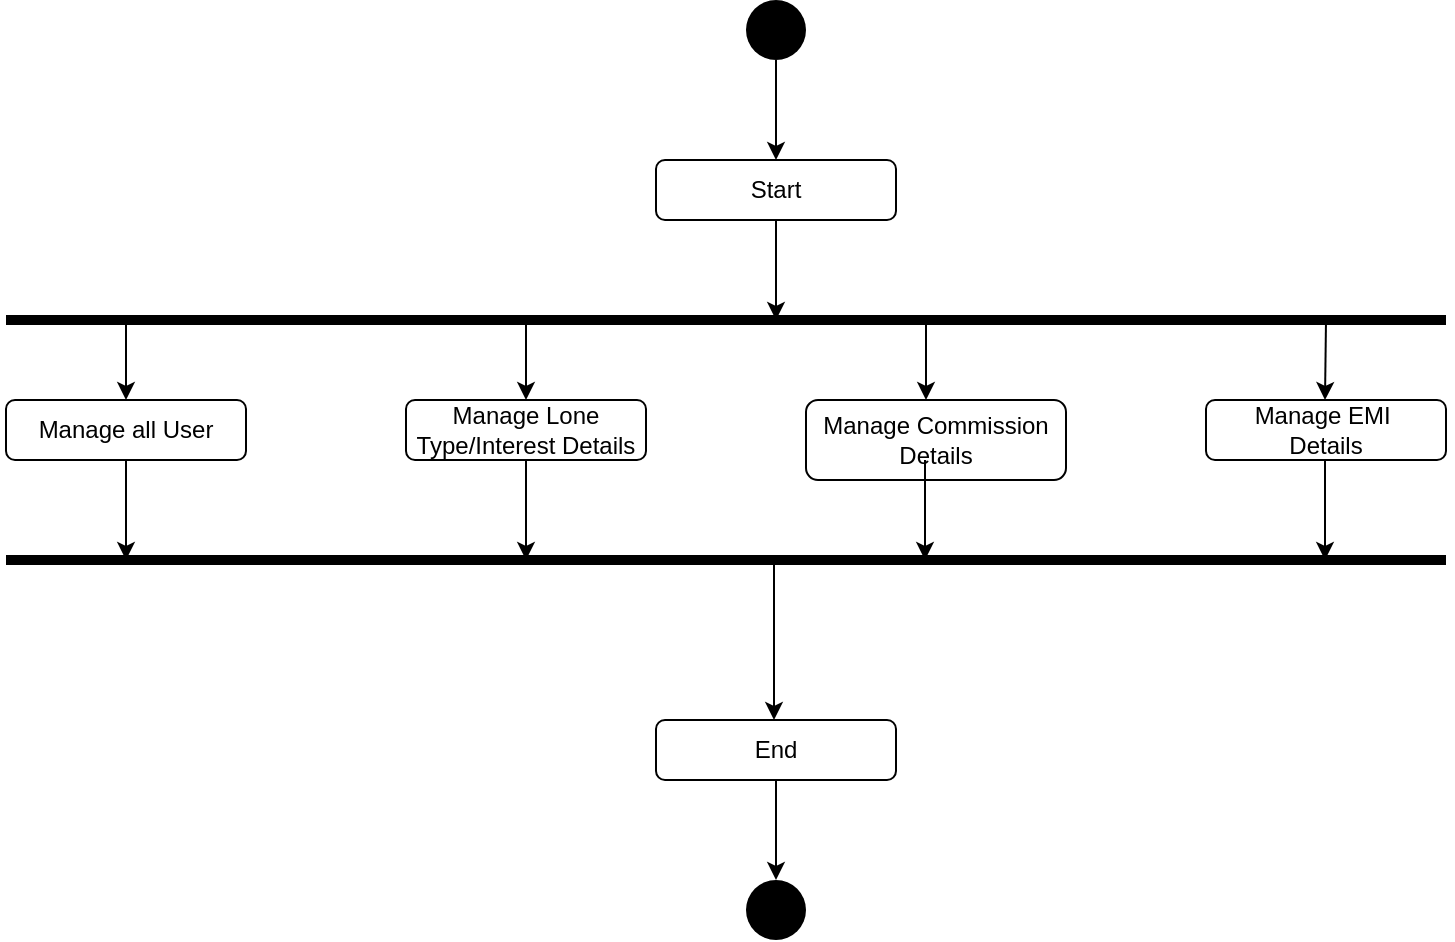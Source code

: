 <mxfile version="20.5.2" type="device"><diagram id="Ef2fm-ZFpRNnVTtc7mWU" name="Page-1"><mxGraphModel dx="981" dy="552" grid="1" gridSize="10" guides="1" tooltips="1" connect="1" arrows="1" fold="1" page="1" pageScale="1" pageWidth="850" pageHeight="1100" math="0" shadow="0"><root><mxCell id="0"/><mxCell id="1" parent="0"/><mxCell id="dn-YK7pz0zbTaHg1YwHK-2" value="" style="ellipse;fillColor=#000000;strokeColor=none;" parent="1" vertex="1"><mxGeometry x="410" width="30" height="30" as="geometry"/></mxCell><mxCell id="dn-YK7pz0zbTaHg1YwHK-3" value="Start" style="rounded=1;whiteSpace=wrap;html=1;" parent="1" vertex="1"><mxGeometry x="365" y="80" width="120" height="30" as="geometry"/></mxCell><mxCell id="dn-YK7pz0zbTaHg1YwHK-4" value="" style="endArrow=classic;html=1;entryX=0.5;entryY=0;entryDx=0;entryDy=0;exitX=0.5;exitY=1;exitDx=0;exitDy=0;" parent="1" source="dn-YK7pz0zbTaHg1YwHK-2" target="dn-YK7pz0zbTaHg1YwHK-3" edge="1"><mxGeometry width="50" height="50" relative="1" as="geometry"><mxPoint x="270" y="80" as="sourcePoint"/><mxPoint x="320" y="30" as="targetPoint"/></mxGeometry></mxCell><mxCell id="dn-YK7pz0zbTaHg1YwHK-5" value="" style="endArrow=classic;html=1;exitX=0.5;exitY=1;exitDx=0;exitDy=0;" parent="1" source="dn-YK7pz0zbTaHg1YwHK-3" edge="1"><mxGeometry width="50" height="50" relative="1" as="geometry"><mxPoint x="370" y="160" as="sourcePoint"/><mxPoint x="425" y="160" as="targetPoint"/></mxGeometry></mxCell><mxCell id="dn-YK7pz0zbTaHg1YwHK-7" value="" style="endArrow=none;html=1;strokeWidth=5;curved=1;" parent="1" edge="1"><mxGeometry width="50" height="50" relative="1" as="geometry"><mxPoint x="40" y="160" as="sourcePoint"/><mxPoint x="760" y="160" as="targetPoint"/></mxGeometry></mxCell><mxCell id="dn-YK7pz0zbTaHg1YwHK-9" value="Manage EMI&amp;nbsp;&lt;br&gt;Details" style="rounded=1;whiteSpace=wrap;html=1;" parent="1" vertex="1"><mxGeometry x="640" y="200" width="120" height="30" as="geometry"/></mxCell><mxCell id="dn-YK7pz0zbTaHg1YwHK-10" value="Manage Commission&lt;br&gt;Details" style="rounded=1;whiteSpace=wrap;html=1;" parent="1" vertex="1"><mxGeometry x="440" y="200" width="130" height="40" as="geometry"/></mxCell><mxCell id="dn-YK7pz0zbTaHg1YwHK-11" value="Manage Lone Type/Interest Details&lt;br&gt;" style="rounded=1;whiteSpace=wrap;html=1;" parent="1" vertex="1"><mxGeometry x="240" y="200" width="120" height="30" as="geometry"/></mxCell><mxCell id="dn-YK7pz0zbTaHg1YwHK-12" value="Manage all User" style="rounded=1;whiteSpace=wrap;html=1;" parent="1" vertex="1"><mxGeometry x="40" y="200" width="120" height="30" as="geometry"/></mxCell><mxCell id="dn-YK7pz0zbTaHg1YwHK-16" value="" style="endArrow=classic;html=1;" parent="1" edge="1"><mxGeometry width="50" height="50" relative="1" as="geometry"><mxPoint x="700" y="160" as="sourcePoint"/><mxPoint x="699.5" y="200" as="targetPoint"/></mxGeometry></mxCell><mxCell id="dn-YK7pz0zbTaHg1YwHK-17" value="" style="endArrow=classic;html=1;" parent="1" edge="1"><mxGeometry width="50" height="50" relative="1" as="geometry"><mxPoint x="500" y="160" as="sourcePoint"/><mxPoint x="500" y="200" as="targetPoint"/></mxGeometry></mxCell><mxCell id="dn-YK7pz0zbTaHg1YwHK-18" value="" style="endArrow=classic;html=1;" parent="1" edge="1"><mxGeometry width="50" height="50" relative="1" as="geometry"><mxPoint x="300" y="160" as="sourcePoint"/><mxPoint x="300" y="200" as="targetPoint"/></mxGeometry></mxCell><mxCell id="dn-YK7pz0zbTaHg1YwHK-19" value="" style="endArrow=classic;html=1;" parent="1" edge="1"><mxGeometry width="50" height="50" relative="1" as="geometry"><mxPoint x="100" y="160" as="sourcePoint"/><mxPoint x="100" y="200" as="targetPoint"/></mxGeometry></mxCell><mxCell id="dn-YK7pz0zbTaHg1YwHK-20" value="" style="endArrow=none;html=1;strokeWidth=5;curved=1;" parent="1" edge="1"><mxGeometry width="50" height="50" relative="1" as="geometry"><mxPoint x="40" y="280" as="sourcePoint"/><mxPoint x="760" y="280" as="targetPoint"/></mxGeometry></mxCell><mxCell id="dn-YK7pz0zbTaHg1YwHK-21" value="" style="endArrow=classic;html=1;strokeWidth=1;exitX=0.5;exitY=1;exitDx=0;exitDy=0;" parent="1" source="dn-YK7pz0zbTaHg1YwHK-12" edge="1"><mxGeometry width="50" height="50" relative="1" as="geometry"><mxPoint x="370" y="310" as="sourcePoint"/><mxPoint x="100" y="280" as="targetPoint"/></mxGeometry></mxCell><mxCell id="dn-YK7pz0zbTaHg1YwHK-22" value="" style="endArrow=classic;html=1;strokeWidth=1;exitX=0.5;exitY=1;exitDx=0;exitDy=0;" parent="1" source="dn-YK7pz0zbTaHg1YwHK-11" edge="1"><mxGeometry width="50" height="50" relative="1" as="geometry"><mxPoint x="270" y="280" as="sourcePoint"/><mxPoint x="300" y="280" as="targetPoint"/></mxGeometry></mxCell><mxCell id="dn-YK7pz0zbTaHg1YwHK-23" value="" style="endArrow=classic;html=1;strokeWidth=1;exitX=0.5;exitY=1;exitDx=0;exitDy=0;" parent="1" edge="1"><mxGeometry width="50" height="50" relative="1" as="geometry"><mxPoint x="699.5" y="230" as="sourcePoint"/><mxPoint x="699.5" y="280" as="targetPoint"/></mxGeometry></mxCell><mxCell id="dn-YK7pz0zbTaHg1YwHK-24" value="" style="endArrow=classic;html=1;strokeWidth=1;exitX=0.5;exitY=1;exitDx=0;exitDy=0;" parent="1" edge="1"><mxGeometry width="50" height="50" relative="1" as="geometry"><mxPoint x="499.5" y="230" as="sourcePoint"/><mxPoint x="499.5" y="280" as="targetPoint"/></mxGeometry></mxCell><mxCell id="dn-YK7pz0zbTaHg1YwHK-25" value="" style="endArrow=classic;html=1;strokeWidth=1;" parent="1" edge="1"><mxGeometry width="50" height="50" relative="1" as="geometry"><mxPoint x="424" y="280" as="sourcePoint"/><mxPoint x="424" y="360" as="targetPoint"/></mxGeometry></mxCell><mxCell id="dn-YK7pz0zbTaHg1YwHK-28" value="End" style="rounded=1;whiteSpace=wrap;html=1;" parent="1" vertex="1"><mxGeometry x="365" y="360" width="120" height="30" as="geometry"/></mxCell><mxCell id="dn-YK7pz0zbTaHg1YwHK-29" value="" style="endArrow=classic;html=1;strokeWidth=1;exitX=0.5;exitY=1;exitDx=0;exitDy=0;" parent="1" source="dn-YK7pz0zbTaHg1YwHK-28" edge="1"><mxGeometry width="50" height="50" relative="1" as="geometry"><mxPoint x="410" y="440" as="sourcePoint"/><mxPoint x="425" y="440" as="targetPoint"/></mxGeometry></mxCell><mxCell id="dn-YK7pz0zbTaHg1YwHK-30" value="" style="ellipse;fillColor=#000000;strokeColor=none;" parent="1" vertex="1"><mxGeometry x="410" y="440" width="30" height="30" as="geometry"/></mxCell></root></mxGraphModel></diagram></mxfile>